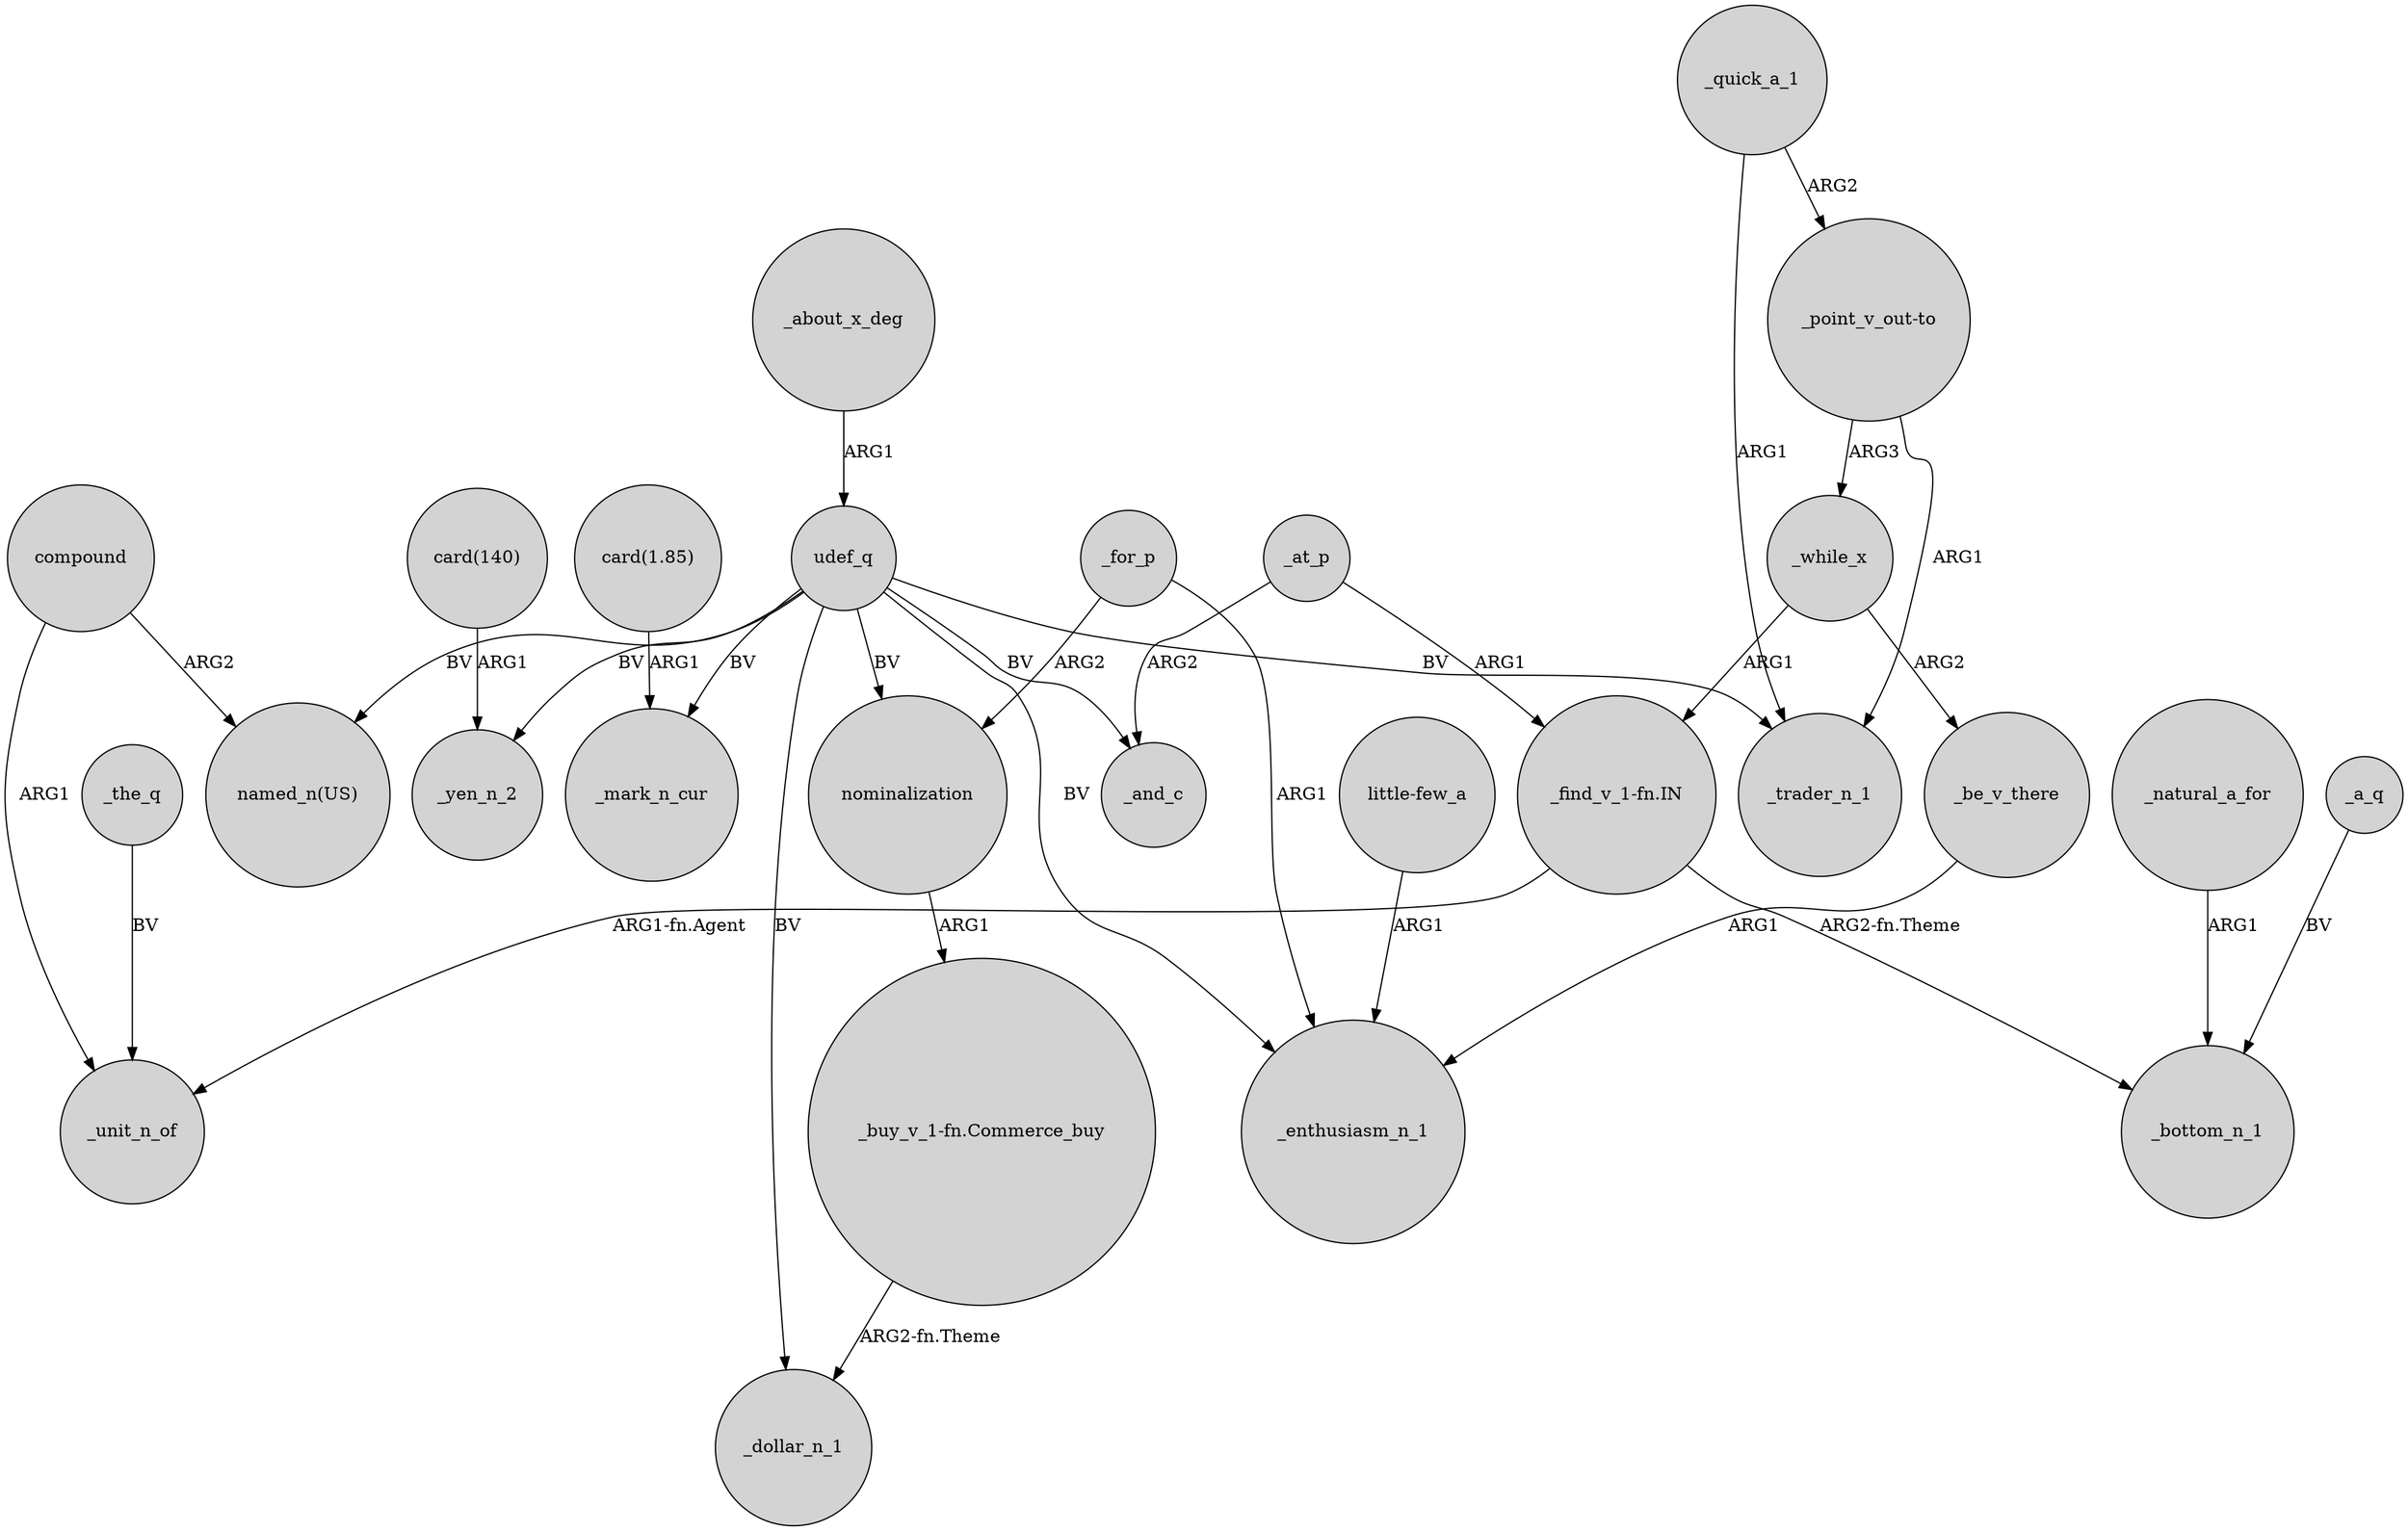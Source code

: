 digraph {
	node [shape=circle style=filled]
	"_find_v_1-fn.IN" -> _unit_n_of [label="ARG1-fn.Agent"]
	udef_q -> _yen_n_2 [label=BV]
	udef_q -> "named_n(US)" [label=BV]
	"_point_v_out-to" -> _while_x [label=ARG3]
	udef_q -> _trader_n_1 [label=BV]
	compound -> _unit_n_of [label=ARG1]
	"card(1.85)" -> _mark_n_cur [label=ARG1]
	_quick_a_1 -> "_point_v_out-to" [label=ARG2]
	udef_q -> _enthusiasm_n_1 [label=BV]
	_for_p -> nominalization [label=ARG2]
	udef_q -> _mark_n_cur [label=BV]
	"card(140)" -> _yen_n_2 [label=ARG1]
	_quick_a_1 -> _trader_n_1 [label=ARG1]
	_about_x_deg -> udef_q [label=ARG1]
	compound -> "named_n(US)" [label=ARG2]
	_natural_a_for -> _bottom_n_1 [label=ARG1]
	"_point_v_out-to" -> _trader_n_1 [label=ARG1]
	nominalization -> "_buy_v_1-fn.Commerce_buy" [label=ARG1]
	"_find_v_1-fn.IN" -> _bottom_n_1 [label="ARG2-fn.Theme"]
	"little-few_a" -> _enthusiasm_n_1 [label=ARG1]
	_a_q -> _bottom_n_1 [label=BV]
	udef_q -> nominalization [label=BV]
	_be_v_there -> _enthusiasm_n_1 [label=ARG1]
	"_buy_v_1-fn.Commerce_buy" -> _dollar_n_1 [label="ARG2-fn.Theme"]
	_at_p -> "_find_v_1-fn.IN" [label=ARG1]
	_for_p -> _enthusiasm_n_1 [label=ARG1]
	udef_q -> _and_c [label=BV]
	_the_q -> _unit_n_of [label=BV]
	_at_p -> _and_c [label=ARG2]
	_while_x -> _be_v_there [label=ARG2]
	_while_x -> "_find_v_1-fn.IN" [label=ARG1]
	udef_q -> _dollar_n_1 [label=BV]
}
